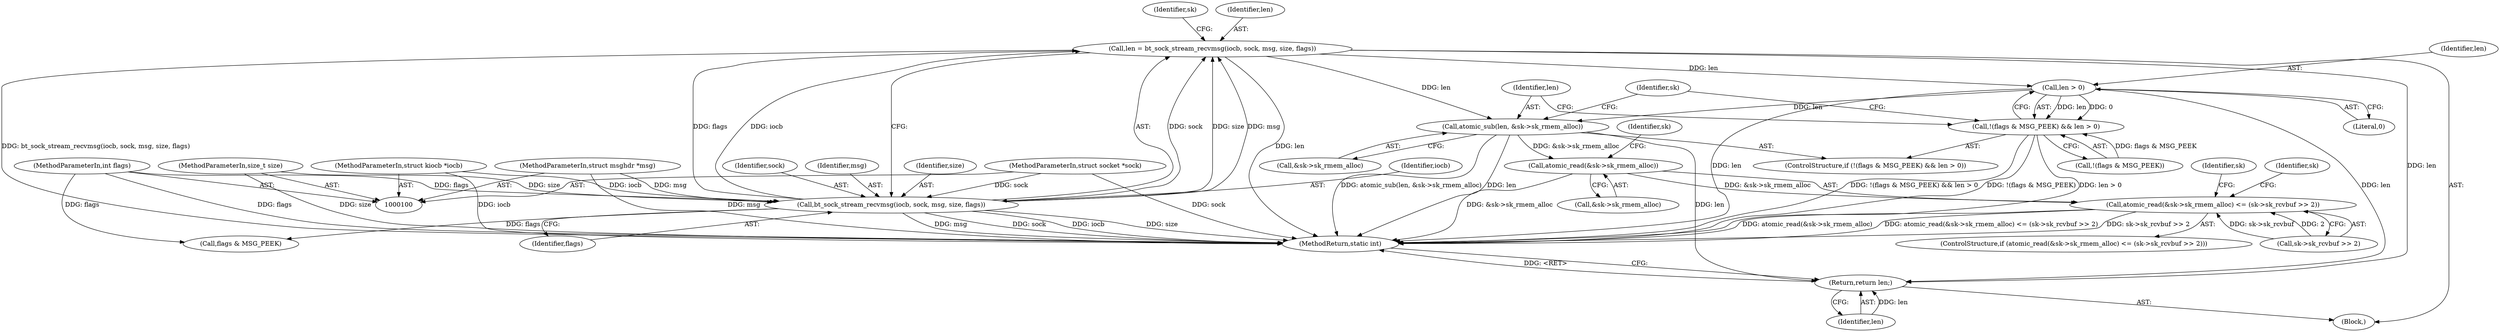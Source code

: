 digraph "0_linux_e11e0455c0d7d3d62276a0c55d9dfbc16779d691@API" {
"1000138" [label="(Call,len = bt_sock_stream_recvmsg(iocb, sock, msg, size, flags))"];
"1000140" [label="(Call,bt_sock_stream_recvmsg(iocb, sock, msg, size, flags))"];
"1000101" [label="(MethodParameterIn,struct kiocb *iocb)"];
"1000102" [label="(MethodParameterIn,struct socket *sock)"];
"1000103" [label="(MethodParameterIn,struct msghdr *msg)"];
"1000104" [label="(MethodParameterIn,size_t size)"];
"1000105" [label="(MethodParameterIn,int flags)"];
"1000154" [label="(Call,len > 0)"];
"1000149" [label="(Call,!(flags & MSG_PEEK) && len > 0)"];
"1000157" [label="(Call,atomic_sub(len, &sk->sk_rmem_alloc))"];
"1000165" [label="(Call,atomic_read(&sk->sk_rmem_alloc))"];
"1000164" [label="(Call,atomic_read(&sk->sk_rmem_alloc) <= (sk->sk_rcvbuf >> 2))"];
"1000182" [label="(Return,return len;)"];
"1000157" [label="(Call,atomic_sub(len, &sk->sk_rmem_alloc))"];
"1000154" [label="(Call,len > 0)"];
"1000101" [label="(MethodParameterIn,struct kiocb *iocb)"];
"1000141" [label="(Identifier,iocb)"];
"1000142" [label="(Identifier,sock)"];
"1000138" [label="(Call,len = bt_sock_stream_recvmsg(iocb, sock, msg, size, flags))"];
"1000105" [label="(MethodParameterIn,int flags)"];
"1000140" [label="(Call,bt_sock_stream_recvmsg(iocb, sock, msg, size, flags))"];
"1000183" [label="(Identifier,len)"];
"1000103" [label="(MethodParameterIn,struct msghdr *msg)"];
"1000156" [label="(Literal,0)"];
"1000168" [label="(Identifier,sk)"];
"1000163" [label="(ControlStructure,if (atomic_read(&sk->sk_rmem_alloc) <= (sk->sk_rcvbuf >> 2)))"];
"1000155" [label="(Identifier,len)"];
"1000170" [label="(Call,sk->sk_rcvbuf >> 2)"];
"1000150" [label="(Call,!(flags & MSG_PEEK))"];
"1000151" [label="(Call,flags & MSG_PEEK)"];
"1000164" [label="(Call,atomic_read(&sk->sk_rmem_alloc) <= (sk->sk_rcvbuf >> 2))"];
"1000147" [label="(Identifier,sk)"];
"1000106" [label="(Block,)"];
"1000165" [label="(Call,atomic_read(&sk->sk_rmem_alloc))"];
"1000145" [label="(Identifier,flags)"];
"1000149" [label="(Call,!(flags & MSG_PEEK) && len > 0)"];
"1000184" [label="(MethodReturn,static int)"];
"1000104" [label="(MethodParameterIn,size_t size)"];
"1000102" [label="(MethodParameterIn,struct socket *sock)"];
"1000178" [label="(Identifier,sk)"];
"1000158" [label="(Identifier,len)"];
"1000139" [label="(Identifier,len)"];
"1000148" [label="(ControlStructure,if (!(flags & MSG_PEEK) && len > 0))"];
"1000159" [label="(Call,&sk->sk_rmem_alloc)"];
"1000143" [label="(Identifier,msg)"];
"1000166" [label="(Call,&sk->sk_rmem_alloc)"];
"1000181" [label="(Identifier,sk)"];
"1000182" [label="(Return,return len;)"];
"1000172" [label="(Identifier,sk)"];
"1000144" [label="(Identifier,size)"];
"1000138" -> "1000106"  [label="AST: "];
"1000138" -> "1000140"  [label="CFG: "];
"1000139" -> "1000138"  [label="AST: "];
"1000140" -> "1000138"  [label="AST: "];
"1000147" -> "1000138"  [label="CFG: "];
"1000138" -> "1000184"  [label="DDG: len"];
"1000138" -> "1000184"  [label="DDG: bt_sock_stream_recvmsg(iocb, sock, msg, size, flags)"];
"1000140" -> "1000138"  [label="DDG: size"];
"1000140" -> "1000138"  [label="DDG: sock"];
"1000140" -> "1000138"  [label="DDG: flags"];
"1000140" -> "1000138"  [label="DDG: msg"];
"1000140" -> "1000138"  [label="DDG: iocb"];
"1000138" -> "1000154"  [label="DDG: len"];
"1000138" -> "1000157"  [label="DDG: len"];
"1000138" -> "1000182"  [label="DDG: len"];
"1000140" -> "1000145"  [label="CFG: "];
"1000141" -> "1000140"  [label="AST: "];
"1000142" -> "1000140"  [label="AST: "];
"1000143" -> "1000140"  [label="AST: "];
"1000144" -> "1000140"  [label="AST: "];
"1000145" -> "1000140"  [label="AST: "];
"1000140" -> "1000184"  [label="DDG: sock"];
"1000140" -> "1000184"  [label="DDG: iocb"];
"1000140" -> "1000184"  [label="DDG: size"];
"1000140" -> "1000184"  [label="DDG: msg"];
"1000101" -> "1000140"  [label="DDG: iocb"];
"1000102" -> "1000140"  [label="DDG: sock"];
"1000103" -> "1000140"  [label="DDG: msg"];
"1000104" -> "1000140"  [label="DDG: size"];
"1000105" -> "1000140"  [label="DDG: flags"];
"1000140" -> "1000151"  [label="DDG: flags"];
"1000101" -> "1000100"  [label="AST: "];
"1000101" -> "1000184"  [label="DDG: iocb"];
"1000102" -> "1000100"  [label="AST: "];
"1000102" -> "1000184"  [label="DDG: sock"];
"1000103" -> "1000100"  [label="AST: "];
"1000103" -> "1000184"  [label="DDG: msg"];
"1000104" -> "1000100"  [label="AST: "];
"1000104" -> "1000184"  [label="DDG: size"];
"1000105" -> "1000100"  [label="AST: "];
"1000105" -> "1000184"  [label="DDG: flags"];
"1000105" -> "1000151"  [label="DDG: flags"];
"1000154" -> "1000149"  [label="AST: "];
"1000154" -> "1000156"  [label="CFG: "];
"1000155" -> "1000154"  [label="AST: "];
"1000156" -> "1000154"  [label="AST: "];
"1000149" -> "1000154"  [label="CFG: "];
"1000154" -> "1000184"  [label="DDG: len"];
"1000154" -> "1000149"  [label="DDG: len"];
"1000154" -> "1000149"  [label="DDG: 0"];
"1000154" -> "1000157"  [label="DDG: len"];
"1000154" -> "1000182"  [label="DDG: len"];
"1000149" -> "1000148"  [label="AST: "];
"1000149" -> "1000150"  [label="CFG: "];
"1000150" -> "1000149"  [label="AST: "];
"1000158" -> "1000149"  [label="CFG: "];
"1000168" -> "1000149"  [label="CFG: "];
"1000149" -> "1000184"  [label="DDG: len > 0"];
"1000149" -> "1000184"  [label="DDG: !(flags & MSG_PEEK) && len > 0"];
"1000149" -> "1000184"  [label="DDG: !(flags & MSG_PEEK)"];
"1000150" -> "1000149"  [label="DDG: flags & MSG_PEEK"];
"1000157" -> "1000148"  [label="AST: "];
"1000157" -> "1000159"  [label="CFG: "];
"1000158" -> "1000157"  [label="AST: "];
"1000159" -> "1000157"  [label="AST: "];
"1000168" -> "1000157"  [label="CFG: "];
"1000157" -> "1000184"  [label="DDG: atomic_sub(len, &sk->sk_rmem_alloc)"];
"1000157" -> "1000184"  [label="DDG: len"];
"1000157" -> "1000165"  [label="DDG: &sk->sk_rmem_alloc"];
"1000157" -> "1000182"  [label="DDG: len"];
"1000165" -> "1000164"  [label="AST: "];
"1000165" -> "1000166"  [label="CFG: "];
"1000166" -> "1000165"  [label="AST: "];
"1000172" -> "1000165"  [label="CFG: "];
"1000165" -> "1000184"  [label="DDG: &sk->sk_rmem_alloc"];
"1000165" -> "1000164"  [label="DDG: &sk->sk_rmem_alloc"];
"1000164" -> "1000163"  [label="AST: "];
"1000164" -> "1000170"  [label="CFG: "];
"1000170" -> "1000164"  [label="AST: "];
"1000178" -> "1000164"  [label="CFG: "];
"1000181" -> "1000164"  [label="CFG: "];
"1000164" -> "1000184"  [label="DDG: atomic_read(&sk->sk_rmem_alloc) <= (sk->sk_rcvbuf >> 2)"];
"1000164" -> "1000184"  [label="DDG: sk->sk_rcvbuf >> 2"];
"1000164" -> "1000184"  [label="DDG: atomic_read(&sk->sk_rmem_alloc)"];
"1000170" -> "1000164"  [label="DDG: sk->sk_rcvbuf"];
"1000170" -> "1000164"  [label="DDG: 2"];
"1000182" -> "1000106"  [label="AST: "];
"1000182" -> "1000183"  [label="CFG: "];
"1000183" -> "1000182"  [label="AST: "];
"1000184" -> "1000182"  [label="CFG: "];
"1000182" -> "1000184"  [label="DDG: <RET>"];
"1000183" -> "1000182"  [label="DDG: len"];
}
